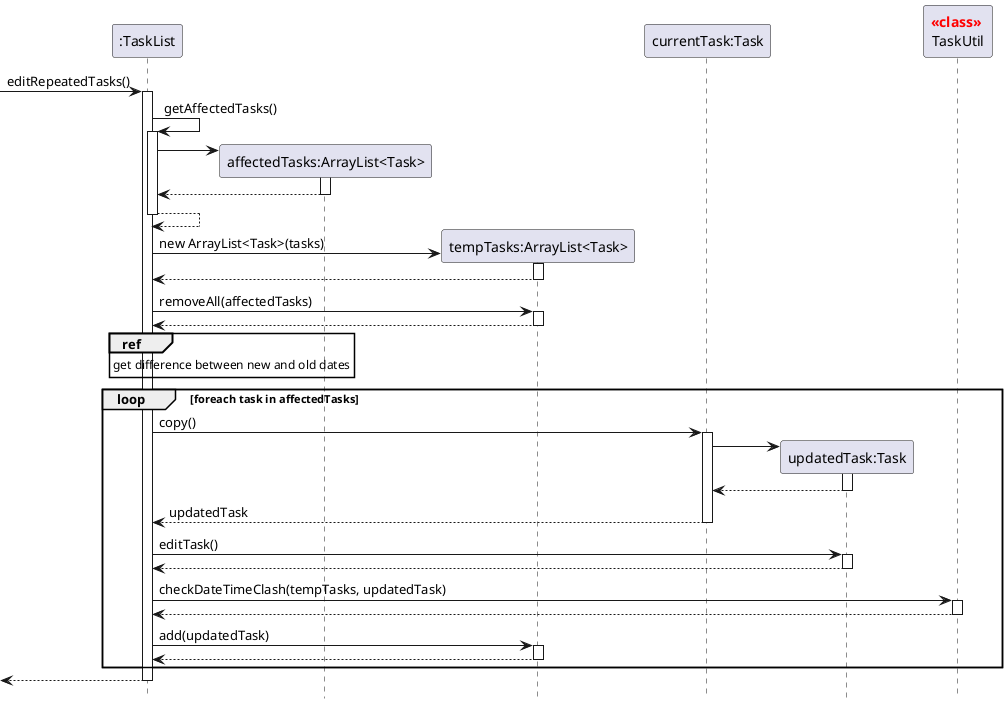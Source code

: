 @startuml
'https://plantuml.com/sequence-diagram

hide footbox
participant TaskList as ":TaskList"
participant affectedTasks as "affectedTasks:ArrayList<Task>"
participant tempTasks as "tempTasks:ArrayList<Task>"
participant currentTask as "currentTask:Task"
participant newTask as "updatedTask:Task"
participant TaskUtil as "<font color=red>**<<class>>** \nTaskUtil"

[-> TaskList ++ : editRepeatedTasks()
TaskList -> TaskList ++ : getAffectedTasks()
create affectedTasks
TaskList -> affectedTasks ++:
affectedTasks --> TaskList --
TaskList --> TaskList --

create tempTasks
TaskList -> tempTasks ++: new ArrayList<Task>(tasks)
tempTasks --> TaskList --

TaskList -> tempTasks ++: removeAll(affectedTasks)
tempTasks --> TaskList --

ref over TaskList : get difference between new and old dates

loop foreach task in affectedTasks
    TaskList -> currentTask ++ : copy()
    create newTask
    currentTask -> newTask ++
    newTask --> currentTask --
    currentTask --> TaskList -- : updatedTask
    TaskList -> newTask ++ : editTask()
    newTask --> TaskList --
    TaskList -> TaskUtil ++ : checkDateTimeClash(tempTasks, updatedTask)
    TaskUtil --> TaskList --
    TaskList -> tempTasks ++ : add(updatedTask)
    tempTasks --> TaskList --
end
return
@enduml